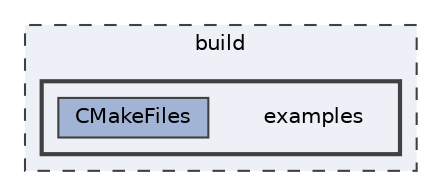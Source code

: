 digraph "build/examples"
{
 // LATEX_PDF_SIZE
  bgcolor="transparent";
  edge [fontname=Helvetica,fontsize=10,labelfontname=Helvetica,labelfontsize=10];
  node [fontname=Helvetica,fontsize=10,shape=box,height=0.2,width=0.4];
  compound=true
  subgraph clusterdir_4fef79e7177ba769987a8da36c892c5f {
    graph [ bgcolor="#edf0f7", pencolor="grey25", label="build", fontname=Helvetica,fontsize=10 style="filled,dashed", URL="dir_4fef79e7177ba769987a8da36c892c5f.html",tooltip=""]
  subgraph clusterdir_7d0b9e2f0546c3d910b5684554a584b4 {
    graph [ bgcolor="#edf0f7", pencolor="grey25", label="", fontname=Helvetica,fontsize=10 style="filled,bold", URL="dir_7d0b9e2f0546c3d910b5684554a584b4.html",tooltip=""]
    dir_7d0b9e2f0546c3d910b5684554a584b4 [shape=plaintext, label="examples"];
  dir_a58cb578f6f867f905f18f8eb1cfc54e [label="CMakeFiles", fillcolor="#a2b4d6", color="grey25", style="filled", URL="dir_a58cb578f6f867f905f18f8eb1cfc54e.html",tooltip=""];
  }
  }
}
